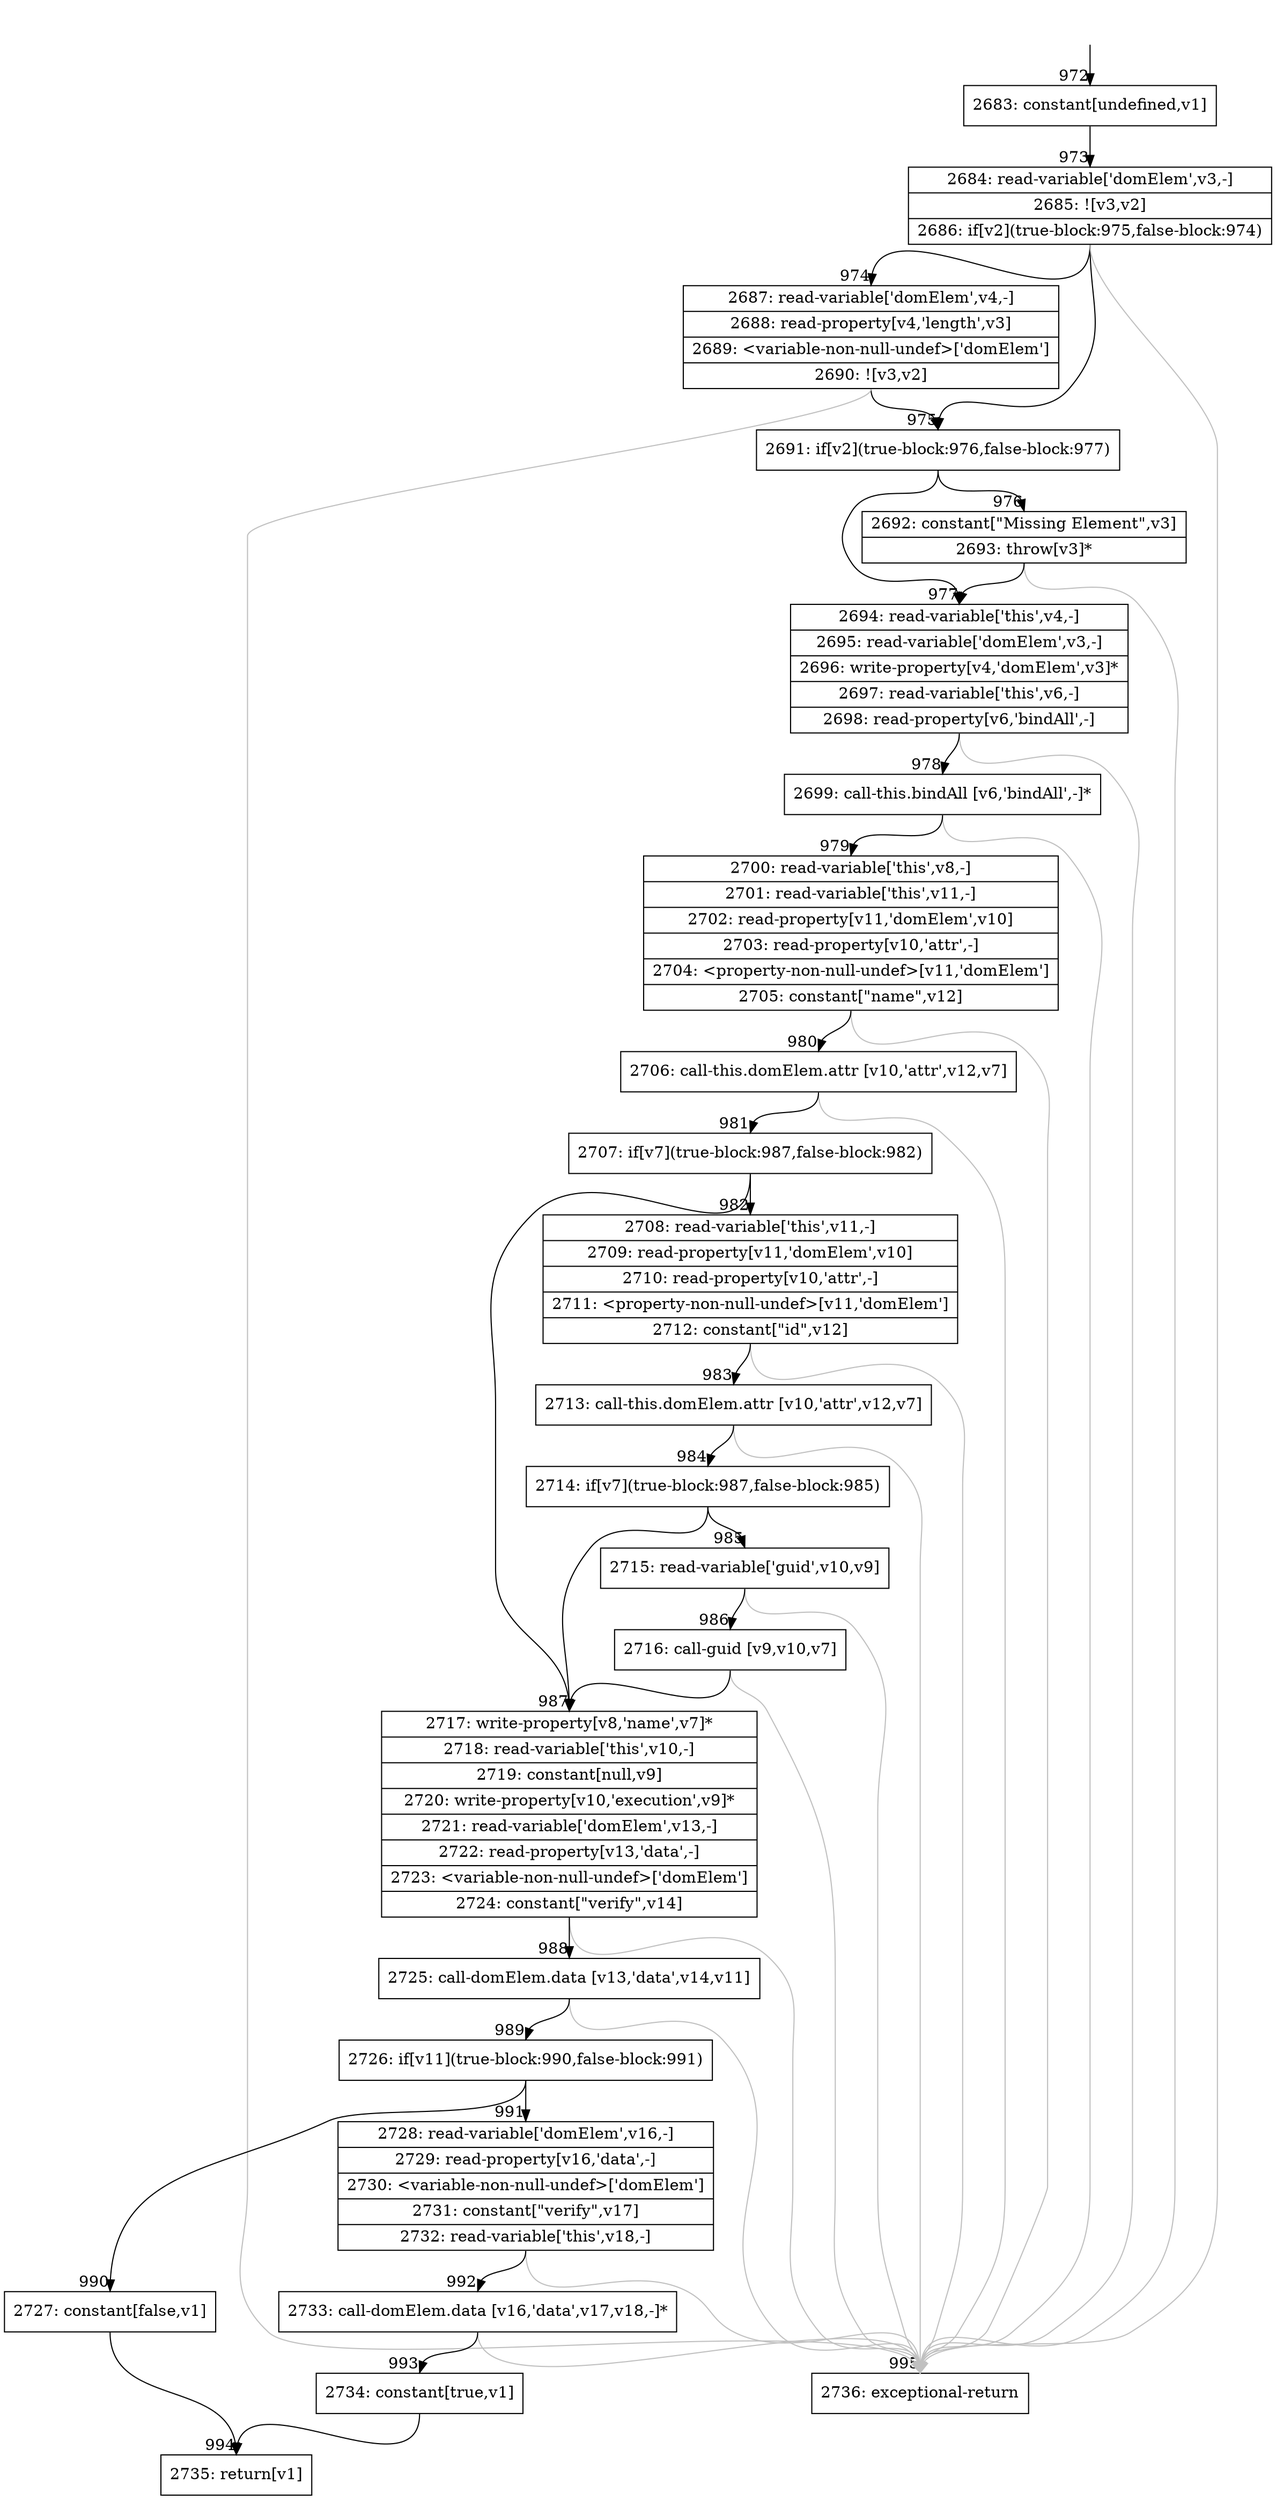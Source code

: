 digraph {
rankdir="TD"
BB_entry94[shape=none,label=""];
BB_entry94 -> BB972 [tailport=s, headport=n, headlabel="    972"]
BB972 [shape=record label="{2683: constant[undefined,v1]}" ] 
BB972 -> BB973 [tailport=s, headport=n, headlabel="      973"]
BB973 [shape=record label="{2684: read-variable['domElem',v3,-]|2685: ![v3,v2]|2686: if[v2](true-block:975,false-block:974)}" ] 
BB973 -> BB975 [tailport=s, headport=n, headlabel="      975"]
BB973 -> BB974 [tailport=s, headport=n, headlabel="      974"]
BB973 -> BB995 [tailport=s, headport=n, color=gray, headlabel="      995"]
BB974 [shape=record label="{2687: read-variable['domElem',v4,-]|2688: read-property[v4,'length',v3]|2689: \<variable-non-null-undef\>['domElem']|2690: ![v3,v2]}" ] 
BB974 -> BB975 [tailport=s, headport=n]
BB974 -> BB995 [tailport=s, headport=n, color=gray]
BB975 [shape=record label="{2691: if[v2](true-block:976,false-block:977)}" ] 
BB975 -> BB976 [tailport=s, headport=n, headlabel="      976"]
BB975 -> BB977 [tailport=s, headport=n, headlabel="      977"]
BB976 [shape=record label="{2692: constant[\"Missing Element\",v3]|2693: throw[v3]*}" ] 
BB976 -> BB977 [tailport=s, headport=n]
BB976 -> BB995 [tailport=s, headport=n, color=gray]
BB977 [shape=record label="{2694: read-variable['this',v4,-]|2695: read-variable['domElem',v3,-]|2696: write-property[v4,'domElem',v3]*|2697: read-variable['this',v6,-]|2698: read-property[v6,'bindAll',-]}" ] 
BB977 -> BB978 [tailport=s, headport=n, headlabel="      978"]
BB977 -> BB995 [tailport=s, headport=n, color=gray]
BB978 [shape=record label="{2699: call-this.bindAll [v6,'bindAll',-]*}" ] 
BB978 -> BB979 [tailport=s, headport=n, headlabel="      979"]
BB978 -> BB995 [tailport=s, headport=n, color=gray]
BB979 [shape=record label="{2700: read-variable['this',v8,-]|2701: read-variable['this',v11,-]|2702: read-property[v11,'domElem',v10]|2703: read-property[v10,'attr',-]|2704: \<property-non-null-undef\>[v11,'domElem']|2705: constant[\"name\",v12]}" ] 
BB979 -> BB980 [tailport=s, headport=n, headlabel="      980"]
BB979 -> BB995 [tailport=s, headport=n, color=gray]
BB980 [shape=record label="{2706: call-this.domElem.attr [v10,'attr',v12,v7]}" ] 
BB980 -> BB981 [tailport=s, headport=n, headlabel="      981"]
BB980 -> BB995 [tailport=s, headport=n, color=gray]
BB981 [shape=record label="{2707: if[v7](true-block:987,false-block:982)}" ] 
BB981 -> BB987 [tailport=s, headport=n, headlabel="      987"]
BB981 -> BB982 [tailport=s, headport=n, headlabel="      982"]
BB982 [shape=record label="{2708: read-variable['this',v11,-]|2709: read-property[v11,'domElem',v10]|2710: read-property[v10,'attr',-]|2711: \<property-non-null-undef\>[v11,'domElem']|2712: constant[\"id\",v12]}" ] 
BB982 -> BB983 [tailport=s, headport=n, headlabel="      983"]
BB982 -> BB995 [tailport=s, headport=n, color=gray]
BB983 [shape=record label="{2713: call-this.domElem.attr [v10,'attr',v12,v7]}" ] 
BB983 -> BB984 [tailport=s, headport=n, headlabel="      984"]
BB983 -> BB995 [tailport=s, headport=n, color=gray]
BB984 [shape=record label="{2714: if[v7](true-block:987,false-block:985)}" ] 
BB984 -> BB987 [tailport=s, headport=n]
BB984 -> BB985 [tailport=s, headport=n, headlabel="      985"]
BB985 [shape=record label="{2715: read-variable['guid',v10,v9]}" ] 
BB985 -> BB986 [tailport=s, headport=n, headlabel="      986"]
BB985 -> BB995 [tailport=s, headport=n, color=gray]
BB986 [shape=record label="{2716: call-guid [v9,v10,v7]}" ] 
BB986 -> BB987 [tailport=s, headport=n]
BB986 -> BB995 [tailport=s, headport=n, color=gray]
BB987 [shape=record label="{2717: write-property[v8,'name',v7]*|2718: read-variable['this',v10,-]|2719: constant[null,v9]|2720: write-property[v10,'execution',v9]*|2721: read-variable['domElem',v13,-]|2722: read-property[v13,'data',-]|2723: \<variable-non-null-undef\>['domElem']|2724: constant[\"verify\",v14]}" ] 
BB987 -> BB988 [tailport=s, headport=n, headlabel="      988"]
BB987 -> BB995 [tailport=s, headport=n, color=gray]
BB988 [shape=record label="{2725: call-domElem.data [v13,'data',v14,v11]}" ] 
BB988 -> BB989 [tailport=s, headport=n, headlabel="      989"]
BB988 -> BB995 [tailport=s, headport=n, color=gray]
BB989 [shape=record label="{2726: if[v11](true-block:990,false-block:991)}" ] 
BB989 -> BB990 [tailport=s, headport=n, headlabel="      990"]
BB989 -> BB991 [tailport=s, headport=n, headlabel="      991"]
BB990 [shape=record label="{2727: constant[false,v1]}" ] 
BB990 -> BB994 [tailport=s, headport=n, headlabel="      994"]
BB991 [shape=record label="{2728: read-variable['domElem',v16,-]|2729: read-property[v16,'data',-]|2730: \<variable-non-null-undef\>['domElem']|2731: constant[\"verify\",v17]|2732: read-variable['this',v18,-]}" ] 
BB991 -> BB992 [tailport=s, headport=n, headlabel="      992"]
BB991 -> BB995 [tailport=s, headport=n, color=gray]
BB992 [shape=record label="{2733: call-domElem.data [v16,'data',v17,v18,-]*}" ] 
BB992 -> BB993 [tailport=s, headport=n, headlabel="      993"]
BB992 -> BB995 [tailport=s, headport=n, color=gray]
BB993 [shape=record label="{2734: constant[true,v1]}" ] 
BB993 -> BB994 [tailport=s, headport=n]
BB994 [shape=record label="{2735: return[v1]}" ] 
BB995 [shape=record label="{2736: exceptional-return}" ] 
//#$~ 886
}
